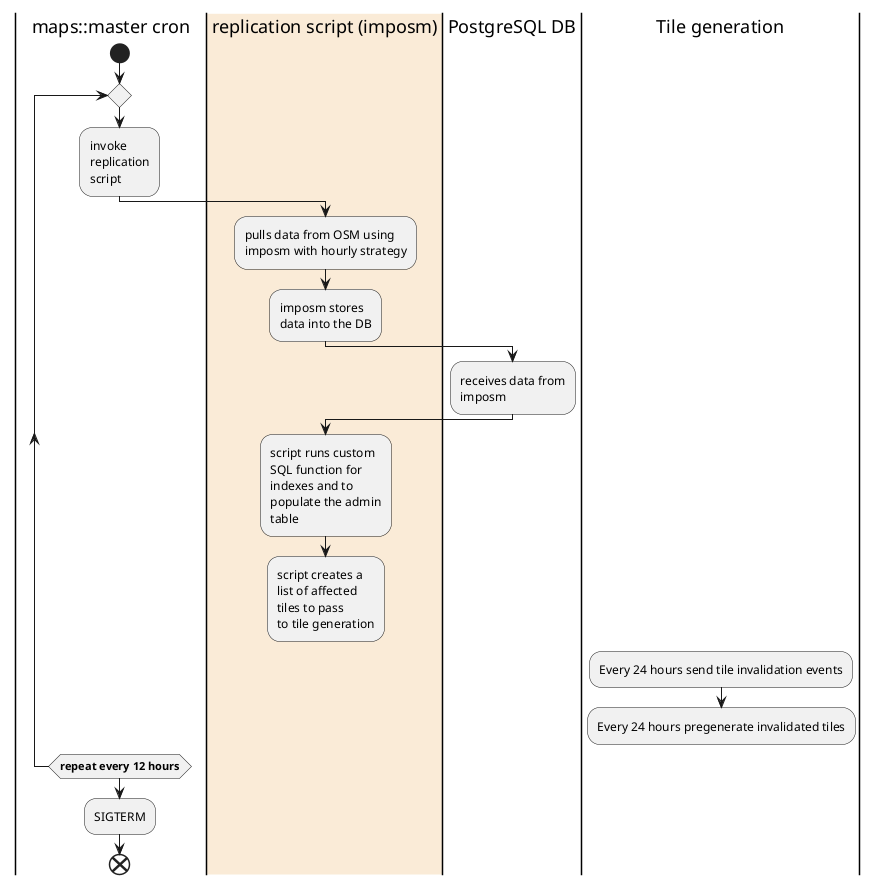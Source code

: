 @startuml
|maps::master cron|
start
repeat
:invoke
replication
script;
|#AntiqueWhite|replication script (imposm)|
:pulls data from OSM using
imposm with hourly strategy;
:imposm stores
data into the DB;
|PostgreSQL DB|
:receives data from
imposm;
|replication script (imposm)|
:script runs custom
SQL function for
indexes and to
populate the admin
table;
:script creates a
list of affected
tiles to pass
to tile generation;
detach
|Tile generation|
:Every 24 hours send tile invalidation events;
:Every 24 hours pregenerate invalidated tiles;
detach
|replication script (imposm)|
|maps::master cron|
repeatwhile (<b>repeat every 12 hours)
:SIGTERM;
end
@enduml
